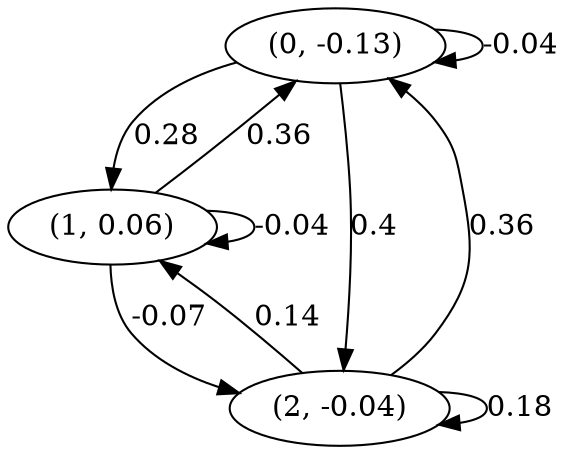 digraph {
    0 [ label = "(0, -0.13)" ]
    1 [ label = "(1, 0.06)" ]
    2 [ label = "(2, -0.04)" ]
    0 -> 0 [ label = "-0.04" ]
    1 -> 1 [ label = "-0.04" ]
    2 -> 2 [ label = "0.18" ]
    1 -> 0 [ label = "0.36" ]
    2 -> 0 [ label = "0.36" ]
    0 -> 1 [ label = "0.28" ]
    2 -> 1 [ label = "0.14" ]
    0 -> 2 [ label = "0.4" ]
    1 -> 2 [ label = "-0.07" ]
}

